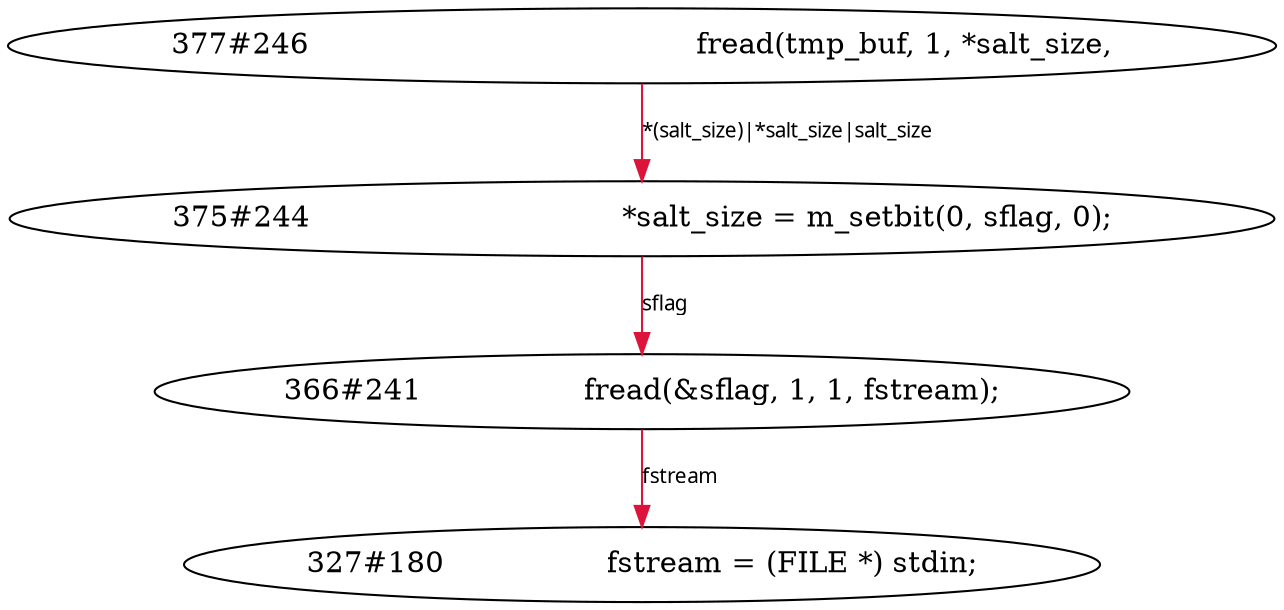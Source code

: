 digraph tiantgraph{
"377#246						fread(tmp_buf, 1, *salt_size,";
"327#180			fstream = (FILE *) stdin;";
"366#241			fread(&sflag, 1, 1, fstream);";
"375#244					*salt_size = m_setbit(0, sflag, 0);";
edge [fontname = "Verdana", fontsize = 10, color="crimson", style="solid"];
"377#246						fread(tmp_buf, 1, *salt_size,"->"375#244					*salt_size = m_setbit(0, sflag, 0);"[label="*(salt_size)|*salt_size|salt_size"];
"366#241			fread(&sflag, 1, 1, fstream);"->"327#180			fstream = (FILE *) stdin;"[label="fstream"];
"375#244					*salt_size = m_setbit(0, sflag, 0);"->"366#241			fread(&sflag, 1, 1, fstream);"[label="sflag"];
}